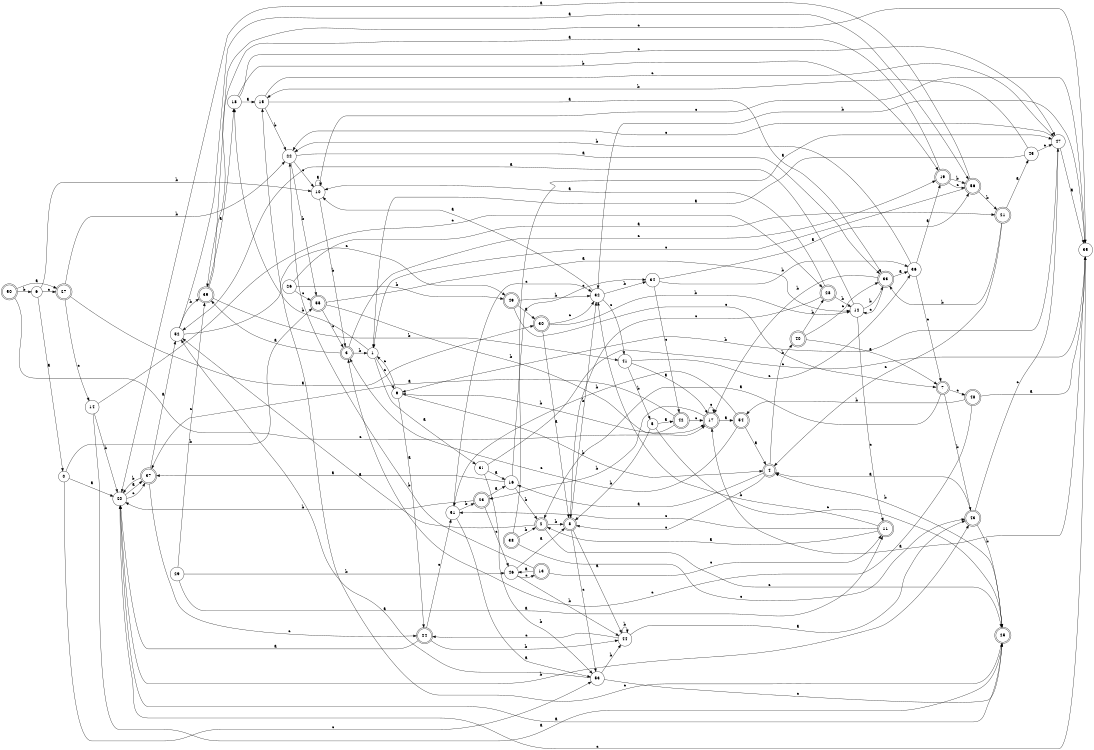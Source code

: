 digraph n46_6 {
__start0 [label="" shape="none"];

rankdir=LR;
size="8,5";

s0 [style="filled", color="black", fillcolor="white" shape="circle", label="0"];
s1 [style="filled", color="black", fillcolor="white" shape="circle", label="1"];
s2 [style="rounded,filled", color="black", fillcolor="white" shape="doublecircle", label="2"];
s3 [style="rounded,filled", color="black", fillcolor="white" shape="doublecircle", label="3"];
s4 [style="rounded,filled", color="black", fillcolor="white" shape="doublecircle", label="4"];
s5 [style="filled", color="black", fillcolor="white" shape="circle", label="5"];
s6 [style="filled", color="black", fillcolor="white" shape="circle", label="6"];
s7 [style="rounded,filled", color="black", fillcolor="white" shape="doublecircle", label="7"];
s8 [style="rounded,filled", color="black", fillcolor="white" shape="doublecircle", label="8"];
s9 [style="filled", color="black", fillcolor="white" shape="circle", label="9"];
s10 [style="filled", color="black", fillcolor="white" shape="circle", label="10"];
s11 [style="rounded,filled", color="black", fillcolor="white" shape="doublecircle", label="11"];
s12 [style="filled", color="black", fillcolor="white" shape="circle", label="12"];
s13 [style="rounded,filled", color="black", fillcolor="white" shape="doublecircle", label="13"];
s14 [style="filled", color="black", fillcolor="white" shape="circle", label="14"];
s15 [style="filled", color="black", fillcolor="white" shape="circle", label="15"];
s16 [style="filled", color="black", fillcolor="white" shape="circle", label="16"];
s17 [style="rounded,filled", color="black", fillcolor="white" shape="doublecircle", label="17"];
s18 [style="filled", color="black", fillcolor="white" shape="circle", label="18"];
s19 [style="rounded,filled", color="black", fillcolor="white" shape="doublecircle", label="19"];
s20 [style="filled", color="black", fillcolor="white" shape="circle", label="20"];
s21 [style="rounded,filled", color="black", fillcolor="white" shape="doublecircle", label="21"];
s22 [style="filled", color="black", fillcolor="white" shape="circle", label="22"];
s23 [style="rounded,filled", color="black", fillcolor="white" shape="doublecircle", label="23"];
s24 [style="rounded,filled", color="black", fillcolor="white" shape="doublecircle", label="24"];
s25 [style="rounded,filled", color="black", fillcolor="white" shape="doublecircle", label="25"];
s26 [style="filled", color="black", fillcolor="white" shape="circle", label="26"];
s27 [style="rounded,filled", color="black", fillcolor="white" shape="doublecircle", label="27"];
s28 [style="rounded,filled", color="black", fillcolor="white" shape="doublecircle", label="28"];
s29 [style="filled", color="black", fillcolor="white" shape="circle", label="29"];
s30 [style="rounded,filled", color="black", fillcolor="white" shape="doublecircle", label="30"];
s31 [style="filled", color="black", fillcolor="white" shape="circle", label="31"];
s32 [style="filled", color="black", fillcolor="white" shape="circle", label="32"];
s33 [style="rounded,filled", color="black", fillcolor="white" shape="doublecircle", label="33"];
s34 [style="filled", color="black", fillcolor="white" shape="circle", label="34"];
s35 [style="filled", color="black", fillcolor="white" shape="circle", label="35"];
s36 [style="filled", color="black", fillcolor="white" shape="circle", label="36"];
s37 [style="rounded,filled", color="black", fillcolor="white" shape="doublecircle", label="37"];
s38 [style="rounded,filled", color="black", fillcolor="white" shape="doublecircle", label="38"];
s39 [style="rounded,filled", color="black", fillcolor="white" shape="doublecircle", label="39"];
s40 [style="rounded,filled", color="black", fillcolor="white" shape="doublecircle", label="40"];
s41 [style="filled", color="black", fillcolor="white" shape="circle", label="41"];
s42 [style="rounded,filled", color="black", fillcolor="white" shape="doublecircle", label="42"];
s43 [style="rounded,filled", color="black", fillcolor="white" shape="doublecircle", label="43"];
s44 [style="filled", color="black", fillcolor="white" shape="circle", label="44"];
s45 [style="filled", color="black", fillcolor="white" shape="circle", label="45"];
s46 [style="filled", color="black", fillcolor="white" shape="circle", label="46"];
s47 [style="filled", color="black", fillcolor="white" shape="circle", label="47"];
s48 [style="rounded,filled", color="black", fillcolor="white" shape="doublecircle", label="48"];
s49 [style="rounded,filled", color="black", fillcolor="white" shape="doublecircle", label="49"];
s50 [style="rounded,filled", color="black", fillcolor="white" shape="doublecircle", label="50"];
s51 [style="filled", color="black", fillcolor="white" shape="circle", label="51"];
s52 [style="filled", color="black", fillcolor="white" shape="circle", label="52"];
s53 [style="filled", color="black", fillcolor="white" shape="circle", label="53"];
s54 [style="rounded,filled", color="black", fillcolor="white" shape="doublecircle", label="54"];
s55 [style="rounded,filled", color="black", fillcolor="white" shape="doublecircle", label="55"];
s56 [style="rounded,filled", color="black", fillcolor="white" shape="doublecircle", label="56"];
s0 -> s20 [label="a"];
s0 -> s55 [label="b"];
s0 -> s53 [label="c"];
s1 -> s31 [label="a"];
s1 -> s18 [label="b"];
s1 -> s9 [label="c"];
s2 -> s52 [label="a"];
s2 -> s8 [label="b"];
s2 -> s25 [label="c"];
s3 -> s39 [label="a"];
s3 -> s1 [label="b"];
s3 -> s19 [label="c"];
s4 -> s16 [label="a"];
s4 -> s40 [label="b"];
s4 -> s8 [label="c"];
s5 -> s42 [label="a"];
s5 -> s8 [label="b"];
s5 -> s25 [label="c"];
s6 -> s0 [label="a"];
s6 -> s10 [label="b"];
s6 -> s27 [label="c"];
s7 -> s2 [label="a"];
s7 -> s43 [label="b"];
s7 -> s48 [label="c"];
s8 -> s44 [label="a"];
s8 -> s32 [label="b"];
s8 -> s53 [label="c"];
s9 -> s24 [label="a"];
s9 -> s4 [label="b"];
s9 -> s1 [label="c"];
s10 -> s10 [label="a"];
s10 -> s3 [label="b"];
s10 -> s35 [label="c"];
s11 -> s2 [label="a"];
s11 -> s32 [label="b"];
s11 -> s51 [label="c"];
s12 -> s52 [label="a"];
s12 -> s33 [label="b"];
s12 -> s11 [label="c"];
s13 -> s46 [label="a"];
s13 -> s22 [label="b"];
s13 -> s11 [label="c"];
s14 -> s25 [label="a"];
s14 -> s20 [label="b"];
s14 -> s28 [label="c"];
s15 -> s33 [label="a"];
s15 -> s22 [label="b"];
s15 -> s47 [label="c"];
s16 -> s37 [label="a"];
s16 -> s2 [label="b"];
s16 -> s34 [label="c"];
s17 -> s54 [label="a"];
s17 -> s23 [label="b"];
s17 -> s17 [label="c"];
s18 -> s15 [label="a"];
s18 -> s19 [label="b"];
s18 -> s47 [label="c"];
s19 -> s39 [label="a"];
s19 -> s56 [label="b"];
s19 -> s56 [label="c"];
s20 -> s37 [label="a"];
s20 -> s43 [label="b"];
s20 -> s37 [label="c"];
s21 -> s45 [label="a"];
s21 -> s33 [label="b"];
s21 -> s4 [label="c"];
s22 -> s33 [label="a"];
s22 -> s55 [label="b"];
s22 -> s10 [label="c"];
s23 -> s16 [label="a"];
s23 -> s20 [label="b"];
s23 -> s46 [label="c"];
s24 -> s20 [label="a"];
s24 -> s44 [label="b"];
s24 -> s51 [label="c"];
s25 -> s20 [label="a"];
s25 -> s4 [label="b"];
s25 -> s15 [label="c"];
s26 -> s21 [label="a"];
s26 -> s49 [label="b"];
s26 -> s55 [label="c"];
s27 -> s30 [label="a"];
s27 -> s22 [label="b"];
s27 -> s14 [label="c"];
s28 -> s10 [label="a"];
s28 -> s12 [label="b"];
s28 -> s8 [label="c"];
s29 -> s11 [label="a"];
s29 -> s46 [label="b"];
s29 -> s39 [label="c"];
s30 -> s8 [label="a"];
s30 -> s12 [label="b"];
s30 -> s32 [label="c"];
s31 -> s16 [label="a"];
s31 -> s53 [label="b"];
s31 -> s35 [label="c"];
s32 -> s10 [label="a"];
s32 -> s34 [label="b"];
s32 -> s41 [label="c"];
s33 -> s36 [label="a"];
s33 -> s17 [label="b"];
s33 -> s12 [label="c"];
s34 -> s56 [label="a"];
s34 -> s36 [label="b"];
s34 -> s42 [label="c"];
s35 -> s17 [label="a"];
s35 -> s32 [label="b"];
s35 -> s20 [label="c"];
s36 -> s19 [label="a"];
s36 -> s22 [label="b"];
s36 -> s7 [label="c"];
s37 -> s52 [label="a"];
s37 -> s20 [label="b"];
s37 -> s24 [label="c"];
s38 -> s47 [label="a"];
s38 -> s2 [label="b"];
s38 -> s43 [label="c"];
s39 -> s18 [label="a"];
s39 -> s41 [label="b"];
s39 -> s35 [label="c"];
s40 -> s7 [label="a"];
s40 -> s28 [label="b"];
s40 -> s33 [label="c"];
s41 -> s17 [label="a"];
s41 -> s5 [label="b"];
s41 -> s36 [label="c"];
s42 -> s37 [label="a"];
s42 -> s9 [label="b"];
s42 -> s17 [label="c"];
s43 -> s4 [label="a"];
s43 -> s25 [label="b"];
s43 -> s47 [label="c"];
s44 -> s43 [label="a"];
s44 -> s44 [label="b"];
s44 -> s24 [label="c"];
s45 -> s1 [label="a"];
s45 -> s15 [label="b"];
s45 -> s47 [label="c"];
s46 -> s8 [label="a"];
s46 -> s44 [label="b"];
s46 -> s13 [label="c"];
s47 -> s35 [label="a"];
s47 -> s9 [label="b"];
s47 -> s22 [label="c"];
s48 -> s35 [label="a"];
s48 -> s54 [label="b"];
s48 -> s3 [label="c"];
s49 -> s30 [label="a"];
s49 -> s32 [label="b"];
s49 -> s7 [label="c"];
s50 -> s27 [label="a"];
s50 -> s6 [label="b"];
s50 -> s17 [label="c"];
s51 -> s53 [label="a"];
s51 -> s23 [label="b"];
s51 -> s32 [label="c"];
s52 -> s56 [label="a"];
s52 -> s39 [label="b"];
s52 -> s49 [label="c"];
s53 -> s52 [label="a"];
s53 -> s44 [label="b"];
s53 -> s25 [label="c"];
s54 -> s4 [label="a"];
s54 -> s51 [label="b"];
s54 -> s3 [label="c"];
s55 -> s12 [label="a"];
s55 -> s17 [label="b"];
s55 -> s3 [label="c"];
s56 -> s20 [label="a"];
s56 -> s21 [label="b"];
s56 -> s1 [label="c"];

}